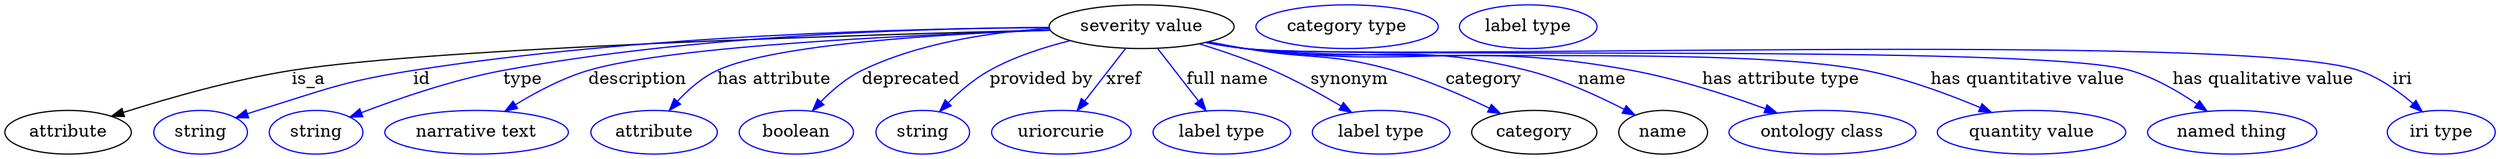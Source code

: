 digraph {
	graph [bb="0,0,2045.2,123"];
	node [label="\N"];
	"severity value"	[height=0.5,
		label="severity value",
		pos="932,105",
		width=2.1123];
	attribute	[height=0.5,
		pos="51.995,18",
		width=1.4443];
	"severity value" -> attribute	[label=is_a,
		lp="254,61.5",
		pos="e,87.897,31.025 856.75,102.13 702.89,97.988 356.96,86.962 240,69 190.51,61.4 135.29,45.834 97.572,34.077"];
	id	[color=blue,
		height=0.5,
		label=string,
		pos="160,18",
		width=1.0652];
	"severity value" -> id	[color=blue,
		label=id,
		lp="342,61.5",
		pos="e,189.23,29.732 855.62,104.28 741.59,103.63 520.37,98.229 335,69 287.27,61.475 234.12,45.101 199.06,33.134",
		style=solid];
	type	[color=blue,
		height=0.5,
		label=string,
		pos="255,18",
		width=1.0652];
	"severity value" -> type	[color=blue,
		label=type,
		lp="424,61.5",
		pos="e,282.9,30.564 855.79,104.55 753.17,104.02 565.26,98.528 408,69 367.48,61.392 322.84,45.947 292.3,34.224",
		style=solid];
	description	[color=blue,
		height=0.5,
		label="narrative text",
		pos="387,18",
		width=2.0943];
	"severity value" -> description	[color=blue,
		label=description,
		lp="518.5,61.5",
		pos="e,410.09,35.322 856.95,102.05 746.77,98.545 546.84,89.521 478,69 457.15,62.787 435.74,51.324 418.93,40.94",
		style=solid];
	"has attribute"	[color=blue,
		height=0.5,
		label=attribute,
		pos="532,18",
		width=1.4443];
	"severity value" -> "has attribute"	[color=blue,
		label="has attribute",
		lp="630,61.5",
		pos="e,544.24,35.962 856.56,102.25 768.8,99.199 629.94,90.972 583,69 570.71,63.251 559.62,53.288 550.93,43.761",
		style=solid];
	deprecated	[color=blue,
		height=0.5,
		label=boolean,
		pos="649,18",
		width=1.2999];
	"severity value" -> deprecated	[color=blue,
		label=deprecated,
		lp="742.5,61.5",
		pos="e,661.97,35.714 861.77,97.939 804.75,92.172 729.45,82.386 702,69 689.43,62.876 677.85,52.727 668.73,43.167",
		style=solid];
	"provided by"	[color=blue,
		height=0.5,
		label=string,
		pos="752,18",
		width=1.0652];
	"severity value" -> "provided by"	[color=blue,
		label="provided by",
		lp="849.5,61.5",
		pos="e,765.9,35.107 873.18,93.481 851.51,88.099 827.31,80.239 807,69 794.52,62.098 782.57,51.842 773.02,42.412",
		style=solid];
	xref	[color=blue,
		height=0.5,
		label=uriorcurie,
		pos="866,18",
		width=1.5887];
	"severity value" -> xref	[color=blue,
		label=xref,
		lp="917.5,61.5",
		pos="e,879.01,35.758 918.96,87.207 909.37,74.866 896.2,57.894 885.38,43.967",
		style=solid];
	"full name"	[color=blue,
		height=0.5,
		label="label type",
		pos="998,18",
		width=1.5707];
	"severity value" -> "full name"	[color=blue,
		label="full name",
		lp="1002.5,61.5",
		pos="e,984.98,35.758 945.03,87.207 954.62,74.866 967.8,57.894 978.61,43.967",
		style=solid];
	synonym	[color=blue,
		height=0.5,
		label="label type",
		pos="1129,18",
		width=1.5707];
	"severity value" -> synonym	[color=blue,
		label=synonym,
		lp="1103,61.5",
		pos="e,1104.7,34.366 979.53,90.827 998.64,84.959 1020.7,77.457 1040,69 1059.2,60.605 1079.6,49.311 1096,39.582",
		style=solid];
	category	[height=0.5,
		pos="1255,18",
		width=1.4263];
	"severity value" -> category	[color=blue,
		label=category,
		lp="1213.5,61.5",
		pos="e,1227.1,33.454 987.24,92.526 997.13,90.593 1007.4,88.674 1017,87 1071,77.622 1086.3,83.974 1139,69 1166.3,61.241 1195.7,48.537 \
1218,37.877",
		style=solid];
	name	[height=0.5,
		pos="1361,18",
		width=1.011];
	"severity value" -> name	[color=blue,
		label=name,
		lp="1311,61.5",
		pos="e,1337.8,32.185 985.79,92.229 996.11,90.258 1006.9,88.402 1017,87 1119.4,72.833 1148.8,94.452 1249,69 1277,61.879 1306.9,48.229 \
1328.7,36.988",
		style=solid];
	"has attribute type"	[color=blue,
		height=0.5,
		label="ontology class",
		pos="1492,18",
		width=2.1304];
	"severity value" -> "has attribute type"	[color=blue,
		label="has attribute type",
		lp="1458,61.5",
		pos="e,1454.6,33.85 985.31,92.144 995.77,90.156 1006.7,88.315 1017,87 1157.4,69.075 1195.8,94.682 1335,69 1372.8,62.023 1414.2,48.583 \
1445,37.393",
		style=solid];
	"has quantitative value"	[color=blue,
		height=0.5,
		label="quantity value",
		pos="1664,18",
		width=2.1484];
	"severity value" -> "has quantitative value"	[color=blue,
		label="has quantitative value",
		lp="1661,61.5",
		pos="e,1631.1,34.358 984.83,92.055 995.44,90.048 1006.5,88.223 1017,87 1129.6,73.837 1415.7,90.708 1527,69 1559.8,62.611 1595.1,49.546 \
1621.7,38.373",
		style=solid];
	"has qualitative value"	[color=blue,
		height=0.5,
		label="named thing",
		pos="1829,18",
		width=1.9318];
	"severity value" -> "has qualitative value"	[color=blue,
		label="has qualitative value",
		lp="1854.5,61.5",
		pos="e,1808.3,35.448 984.82,91.967 995.43,89.968 1006.5,88.168 1017,87 1097.4,78.032 1667.3,91.424 1745,69 1764.6,63.338 1784.4,51.946 \
1799.8,41.464",
		style=solid];
	iri	[color=blue,
		height=0.5,
		label="iri type",
		pos="2001,18",
		width=1.2277];
	"severity value" -> iri	[color=blue,
		label=iri,
		lp="1969,61.5",
		pos="e,1985.3,34.957 984.82,91.925 995.42,89.929 1006.5,88.141 1017,87 1118.2,75.974 1836.6,101.68 1933,69 1949.6,63.366 1965.6,52.06 \
1977.8,41.622",
		style=solid];
	"named thing_category"	[color=blue,
		height=0.5,
		label="category type",
		pos="1101,105",
		width=2.0762];
	attribute_name	[color=blue,
		height=0.5,
		label="label type",
		pos="1250,105",
		width=1.5707];
}
